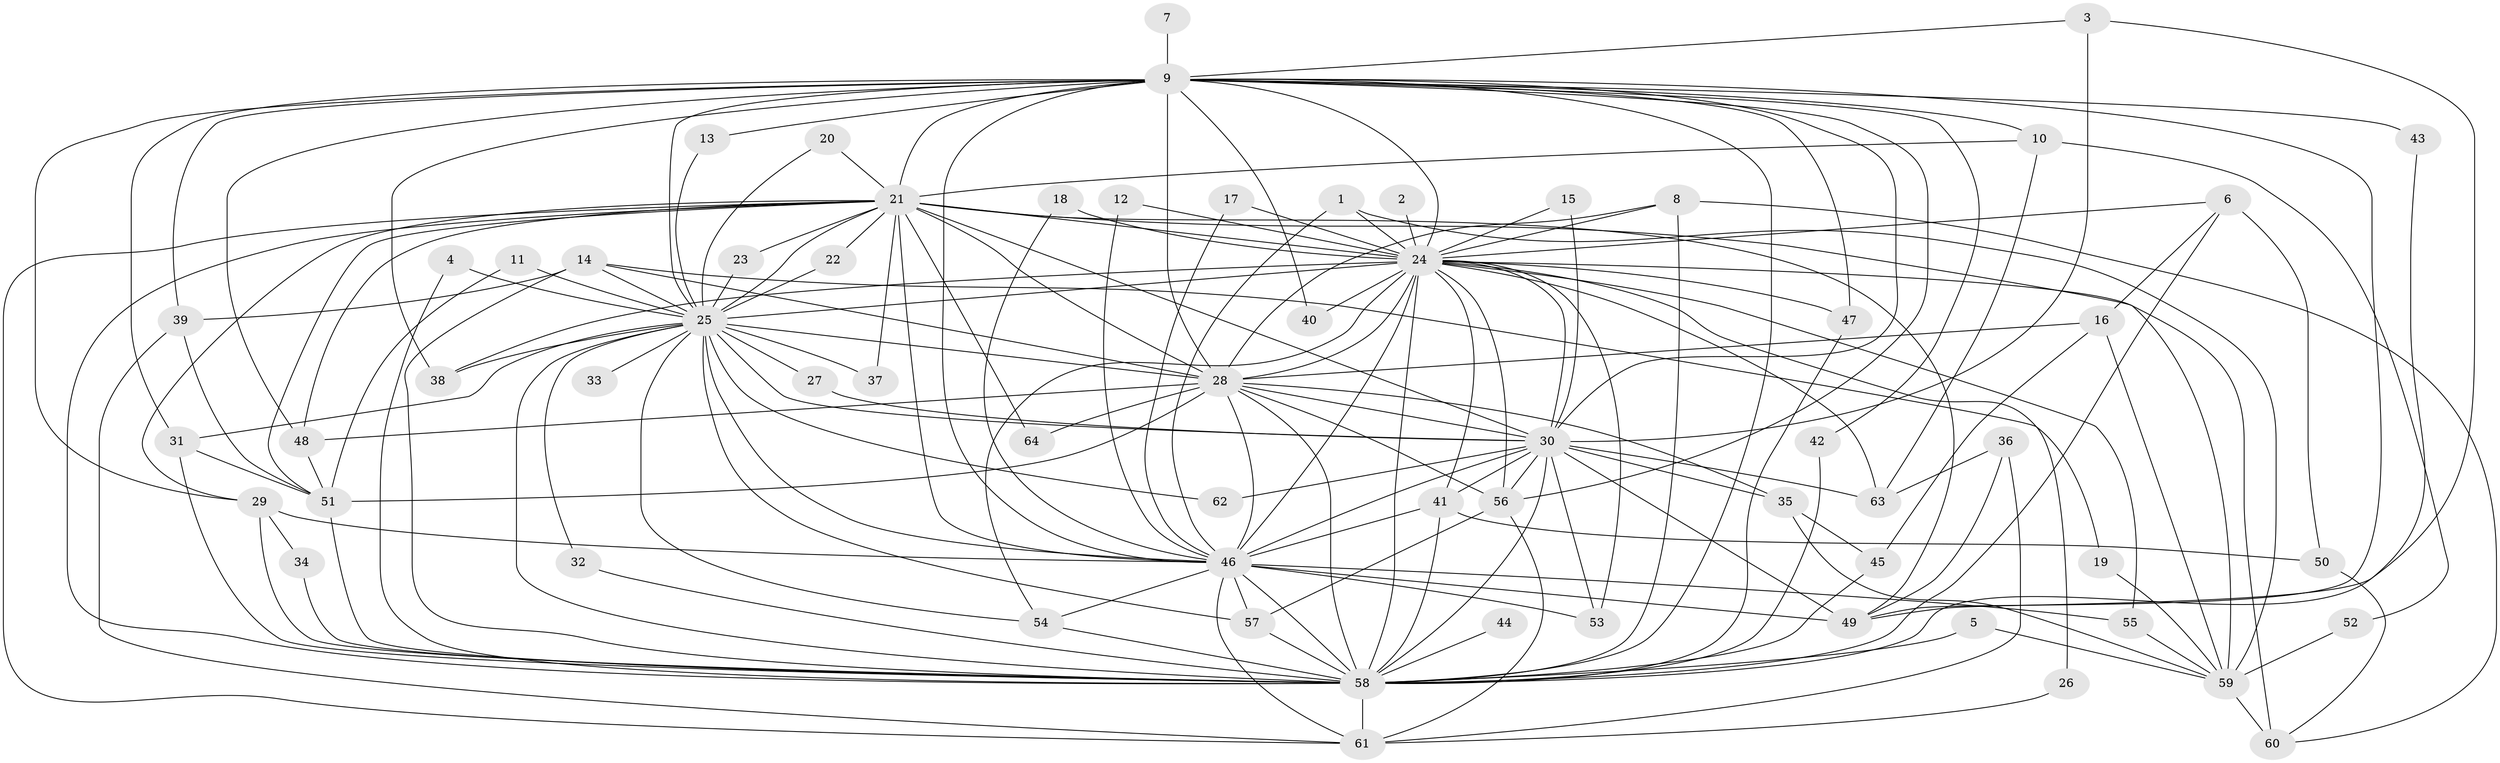 // original degree distribution, {26: 0.0078125, 28: 0.0078125, 34: 0.015625, 12: 0.0234375, 30: 0.0078125, 22: 0.0078125, 24: 0.0078125, 21: 0.0078125, 4: 0.09375, 2: 0.609375, 3: 0.1484375, 6: 0.015625, 7: 0.015625, 5: 0.03125}
// Generated by graph-tools (version 1.1) at 2025/01/03/09/25 03:01:28]
// undirected, 64 vertices, 171 edges
graph export_dot {
graph [start="1"]
  node [color=gray90,style=filled];
  1;
  2;
  3;
  4;
  5;
  6;
  7;
  8;
  9;
  10;
  11;
  12;
  13;
  14;
  15;
  16;
  17;
  18;
  19;
  20;
  21;
  22;
  23;
  24;
  25;
  26;
  27;
  28;
  29;
  30;
  31;
  32;
  33;
  34;
  35;
  36;
  37;
  38;
  39;
  40;
  41;
  42;
  43;
  44;
  45;
  46;
  47;
  48;
  49;
  50;
  51;
  52;
  53;
  54;
  55;
  56;
  57;
  58;
  59;
  60;
  61;
  62;
  63;
  64;
  1 -- 24 [weight=1.0];
  1 -- 46 [weight=1.0];
  1 -- 59 [weight=1.0];
  2 -- 24 [weight=1.0];
  3 -- 9 [weight=1.0];
  3 -- 30 [weight=1.0];
  3 -- 49 [weight=1.0];
  4 -- 25 [weight=1.0];
  4 -- 58 [weight=1.0];
  5 -- 58 [weight=1.0];
  5 -- 59 [weight=1.0];
  6 -- 16 [weight=1.0];
  6 -- 24 [weight=1.0];
  6 -- 50 [weight=1.0];
  6 -- 58 [weight=1.0];
  7 -- 9 [weight=1.0];
  8 -- 24 [weight=1.0];
  8 -- 28 [weight=1.0];
  8 -- 58 [weight=1.0];
  8 -- 60 [weight=1.0];
  9 -- 10 [weight=1.0];
  9 -- 13 [weight=1.0];
  9 -- 21 [weight=2.0];
  9 -- 24 [weight=2.0];
  9 -- 25 [weight=2.0];
  9 -- 28 [weight=2.0];
  9 -- 29 [weight=1.0];
  9 -- 30 [weight=2.0];
  9 -- 31 [weight=1.0];
  9 -- 38 [weight=1.0];
  9 -- 39 [weight=2.0];
  9 -- 40 [weight=1.0];
  9 -- 42 [weight=1.0];
  9 -- 43 [weight=1.0];
  9 -- 46 [weight=4.0];
  9 -- 47 [weight=1.0];
  9 -- 48 [weight=1.0];
  9 -- 49 [weight=1.0];
  9 -- 56 [weight=1.0];
  9 -- 58 [weight=3.0];
  10 -- 21 [weight=1.0];
  10 -- 52 [weight=1.0];
  10 -- 63 [weight=1.0];
  11 -- 25 [weight=1.0];
  11 -- 51 [weight=1.0];
  12 -- 24 [weight=1.0];
  12 -- 46 [weight=1.0];
  13 -- 25 [weight=1.0];
  14 -- 19 [weight=1.0];
  14 -- 25 [weight=1.0];
  14 -- 28 [weight=1.0];
  14 -- 39 [weight=1.0];
  14 -- 58 [weight=1.0];
  15 -- 24 [weight=1.0];
  15 -- 30 [weight=1.0];
  16 -- 28 [weight=1.0];
  16 -- 45 [weight=1.0];
  16 -- 59 [weight=1.0];
  17 -- 24 [weight=1.0];
  17 -- 46 [weight=1.0];
  18 -- 24 [weight=1.0];
  18 -- 46 [weight=1.0];
  19 -- 59 [weight=1.0];
  20 -- 21 [weight=1.0];
  20 -- 25 [weight=1.0];
  21 -- 22 [weight=1.0];
  21 -- 23 [weight=1.0];
  21 -- 24 [weight=1.0];
  21 -- 25 [weight=1.0];
  21 -- 28 [weight=1.0];
  21 -- 29 [weight=1.0];
  21 -- 30 [weight=1.0];
  21 -- 37 [weight=1.0];
  21 -- 46 [weight=4.0];
  21 -- 48 [weight=1.0];
  21 -- 49 [weight=1.0];
  21 -- 51 [weight=1.0];
  21 -- 58 [weight=1.0];
  21 -- 59 [weight=2.0];
  21 -- 61 [weight=1.0];
  21 -- 64 [weight=2.0];
  22 -- 25 [weight=1.0];
  23 -- 25 [weight=3.0];
  24 -- 25 [weight=1.0];
  24 -- 26 [weight=1.0];
  24 -- 28 [weight=2.0];
  24 -- 30 [weight=2.0];
  24 -- 38 [weight=1.0];
  24 -- 40 [weight=1.0];
  24 -- 41 [weight=1.0];
  24 -- 46 [weight=5.0];
  24 -- 47 [weight=1.0];
  24 -- 53 [weight=1.0];
  24 -- 54 [weight=1.0];
  24 -- 55 [weight=1.0];
  24 -- 56 [weight=1.0];
  24 -- 58 [weight=1.0];
  24 -- 60 [weight=1.0];
  24 -- 63 [weight=1.0];
  25 -- 27 [weight=1.0];
  25 -- 28 [weight=3.0];
  25 -- 30 [weight=1.0];
  25 -- 31 [weight=1.0];
  25 -- 32 [weight=1.0];
  25 -- 33 [weight=1.0];
  25 -- 37 [weight=1.0];
  25 -- 38 [weight=1.0];
  25 -- 46 [weight=2.0];
  25 -- 54 [weight=1.0];
  25 -- 57 [weight=1.0];
  25 -- 58 [weight=1.0];
  25 -- 62 [weight=1.0];
  26 -- 61 [weight=1.0];
  27 -- 30 [weight=1.0];
  28 -- 30 [weight=1.0];
  28 -- 35 [weight=1.0];
  28 -- 46 [weight=2.0];
  28 -- 48 [weight=1.0];
  28 -- 51 [weight=2.0];
  28 -- 56 [weight=1.0];
  28 -- 58 [weight=1.0];
  28 -- 64 [weight=1.0];
  29 -- 34 [weight=2.0];
  29 -- 46 [weight=1.0];
  29 -- 58 [weight=1.0];
  30 -- 35 [weight=1.0];
  30 -- 41 [weight=1.0];
  30 -- 46 [weight=2.0];
  30 -- 49 [weight=1.0];
  30 -- 53 [weight=1.0];
  30 -- 56 [weight=1.0];
  30 -- 58 [weight=2.0];
  30 -- 62 [weight=1.0];
  30 -- 63 [weight=1.0];
  31 -- 51 [weight=1.0];
  31 -- 58 [weight=1.0];
  32 -- 58 [weight=1.0];
  34 -- 58 [weight=1.0];
  35 -- 45 [weight=1.0];
  35 -- 59 [weight=1.0];
  36 -- 49 [weight=1.0];
  36 -- 61 [weight=1.0];
  36 -- 63 [weight=1.0];
  39 -- 51 [weight=1.0];
  39 -- 61 [weight=1.0];
  41 -- 46 [weight=1.0];
  41 -- 50 [weight=1.0];
  41 -- 58 [weight=1.0];
  42 -- 58 [weight=1.0];
  43 -- 58 [weight=1.0];
  44 -- 58 [weight=1.0];
  45 -- 58 [weight=1.0];
  46 -- 49 [weight=1.0];
  46 -- 53 [weight=1.0];
  46 -- 54 [weight=1.0];
  46 -- 55 [weight=1.0];
  46 -- 57 [weight=1.0];
  46 -- 58 [weight=3.0];
  46 -- 61 [weight=1.0];
  47 -- 58 [weight=1.0];
  48 -- 51 [weight=1.0];
  50 -- 60 [weight=1.0];
  51 -- 58 [weight=1.0];
  52 -- 59 [weight=2.0];
  54 -- 58 [weight=1.0];
  55 -- 59 [weight=1.0];
  56 -- 57 [weight=1.0];
  56 -- 61 [weight=1.0];
  57 -- 58 [weight=1.0];
  58 -- 61 [weight=2.0];
  59 -- 60 [weight=2.0];
}
